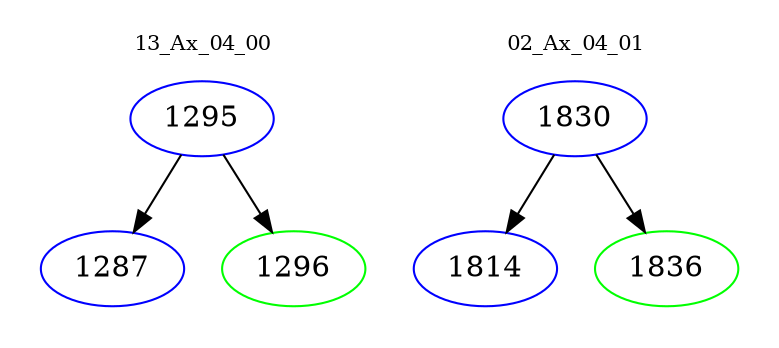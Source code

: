digraph{
subgraph cluster_0 {
color = white
label = "13_Ax_04_00";
fontsize=10;
T0_1295 [label="1295", color="blue"]
T0_1295 -> T0_1287 [color="black"]
T0_1287 [label="1287", color="blue"]
T0_1295 -> T0_1296 [color="black"]
T0_1296 [label="1296", color="green"]
}
subgraph cluster_1 {
color = white
label = "02_Ax_04_01";
fontsize=10;
T1_1830 [label="1830", color="blue"]
T1_1830 -> T1_1814 [color="black"]
T1_1814 [label="1814", color="blue"]
T1_1830 -> T1_1836 [color="black"]
T1_1836 [label="1836", color="green"]
}
}
